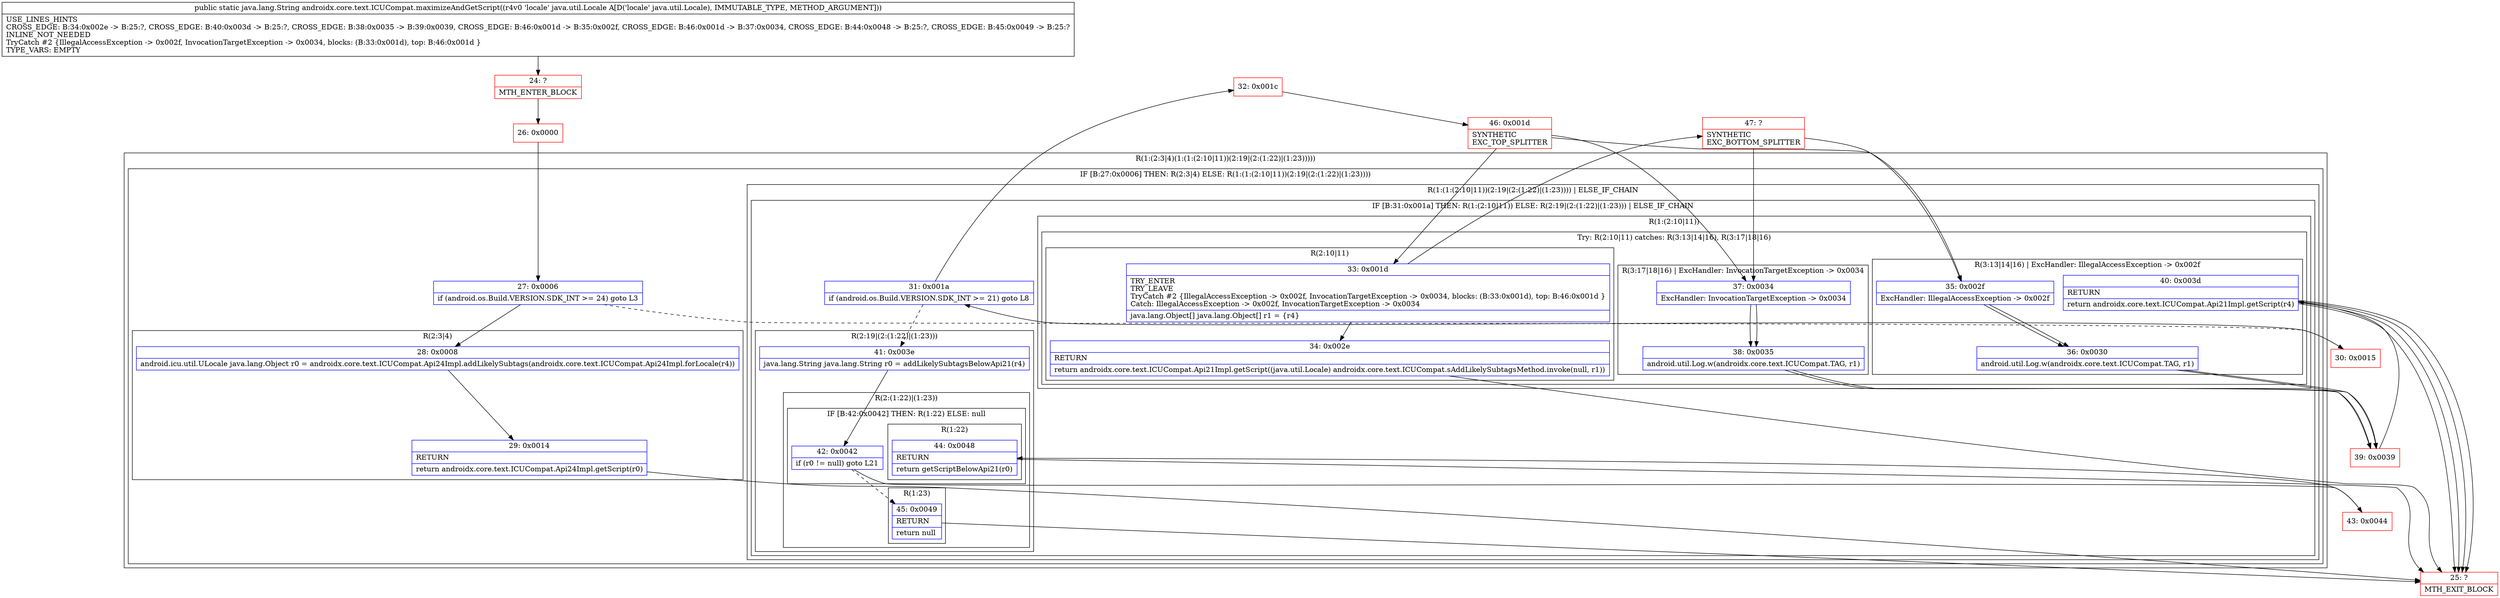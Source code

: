 digraph "CFG forandroidx.core.text.ICUCompat.maximizeAndGetScript(Ljava\/util\/Locale;)Ljava\/lang\/String;" {
subgraph cluster_Region_331738544 {
label = "R(1:(2:3|4)(1:(1:(2:10|11))(2:19|(2:(1:22)|(1:23)))))";
node [shape=record,color=blue];
subgraph cluster_IfRegion_1153985798 {
label = "IF [B:27:0x0006] THEN: R(2:3|4) ELSE: R(1:(1:(2:10|11))(2:19|(2:(1:22)|(1:23))))";
node [shape=record,color=blue];
Node_27 [shape=record,label="{27\:\ 0x0006|if (android.os.Build.VERSION.SDK_INT \>= 24) goto L3\l}"];
subgraph cluster_Region_817157299 {
label = "R(2:3|4)";
node [shape=record,color=blue];
Node_28 [shape=record,label="{28\:\ 0x0008|android.icu.util.ULocale java.lang.Object r0 = androidx.core.text.ICUCompat.Api24Impl.addLikelySubtags(androidx.core.text.ICUCompat.Api24Impl.forLocale(r4))\l}"];
Node_29 [shape=record,label="{29\:\ 0x0014|RETURN\l|return androidx.core.text.ICUCompat.Api24Impl.getScript(r0)\l}"];
}
subgraph cluster_Region_618473491 {
label = "R(1:(1:(2:10|11))(2:19|(2:(1:22)|(1:23)))) | ELSE_IF_CHAIN\l";
node [shape=record,color=blue];
subgraph cluster_IfRegion_2146545506 {
label = "IF [B:31:0x001a] THEN: R(1:(2:10|11)) ELSE: R(2:19|(2:(1:22)|(1:23))) | ELSE_IF_CHAIN\l";
node [shape=record,color=blue];
Node_31 [shape=record,label="{31\:\ 0x001a|if (android.os.Build.VERSION.SDK_INT \>= 21) goto L8\l}"];
subgraph cluster_Region_1130718529 {
label = "R(1:(2:10|11))";
node [shape=record,color=blue];
subgraph cluster_TryCatchRegion_1153601654 {
label = "Try: R(2:10|11) catches: R(3:13|14|16), R(3:17|18|16)";
node [shape=record,color=blue];
subgraph cluster_Region_70269291 {
label = "R(2:10|11)";
node [shape=record,color=blue];
Node_33 [shape=record,label="{33\:\ 0x001d|TRY_ENTER\lTRY_LEAVE\lTryCatch #2 \{IllegalAccessException \-\> 0x002f, InvocationTargetException \-\> 0x0034, blocks: (B:33:0x001d), top: B:46:0x001d \}\lCatch: IllegalAccessException \-\> 0x002f, InvocationTargetException \-\> 0x0034\l|java.lang.Object[] java.lang.Object[] r1 = \{r4\}\l}"];
Node_34 [shape=record,label="{34\:\ 0x002e|RETURN\l|return androidx.core.text.ICUCompat.Api21Impl.getScript((java.util.Locale) androidx.core.text.ICUCompat.sAddLikelySubtagsMethod.invoke(null, r1))\l}"];
}
subgraph cluster_Region_152221005 {
label = "R(3:13|14|16) | ExcHandler: IllegalAccessException \-\> 0x002f\l";
node [shape=record,color=blue];
Node_35 [shape=record,label="{35\:\ 0x002f|ExcHandler: IllegalAccessException \-\> 0x002f\l}"];
Node_36 [shape=record,label="{36\:\ 0x0030|android.util.Log.w(androidx.core.text.ICUCompat.TAG, r1)\l}"];
Node_40 [shape=record,label="{40\:\ 0x003d|RETURN\l|return androidx.core.text.ICUCompat.Api21Impl.getScript(r4)\l}"];
}
subgraph cluster_Region_2070577586 {
label = "R(3:17|18|16) | ExcHandler: InvocationTargetException \-\> 0x0034\l";
node [shape=record,color=blue];
Node_37 [shape=record,label="{37\:\ 0x0034|ExcHandler: InvocationTargetException \-\> 0x0034\l}"];
Node_38 [shape=record,label="{38\:\ 0x0035|android.util.Log.w(androidx.core.text.ICUCompat.TAG, r1)\l}"];
Node_40 [shape=record,label="{40\:\ 0x003d|RETURN\l|return androidx.core.text.ICUCompat.Api21Impl.getScript(r4)\l}"];
}
}
}
subgraph cluster_Region_1989690627 {
label = "R(2:19|(2:(1:22)|(1:23)))";
node [shape=record,color=blue];
Node_41 [shape=record,label="{41\:\ 0x003e|java.lang.String java.lang.String r0 = addLikelySubtagsBelowApi21(r4)\l}"];
subgraph cluster_Region_323861747 {
label = "R(2:(1:22)|(1:23))";
node [shape=record,color=blue];
subgraph cluster_IfRegion_392116812 {
label = "IF [B:42:0x0042] THEN: R(1:22) ELSE: null";
node [shape=record,color=blue];
Node_42 [shape=record,label="{42\:\ 0x0042|if (r0 != null) goto L21\l}"];
subgraph cluster_Region_238482629 {
label = "R(1:22)";
node [shape=record,color=blue];
Node_44 [shape=record,label="{44\:\ 0x0048|RETURN\l|return getScriptBelowApi21(r0)\l}"];
}
}
subgraph cluster_Region_1130155980 {
label = "R(1:23)";
node [shape=record,color=blue];
Node_45 [shape=record,label="{45\:\ 0x0049|RETURN\l|return null\l}"];
}
}
}
}
}
}
}
subgraph cluster_Region_2070577586 {
label = "R(3:17|18|16) | ExcHandler: InvocationTargetException \-\> 0x0034\l";
node [shape=record,color=blue];
Node_37 [shape=record,label="{37\:\ 0x0034|ExcHandler: InvocationTargetException \-\> 0x0034\l}"];
Node_38 [shape=record,label="{38\:\ 0x0035|android.util.Log.w(androidx.core.text.ICUCompat.TAG, r1)\l}"];
Node_40 [shape=record,label="{40\:\ 0x003d|RETURN\l|return androidx.core.text.ICUCompat.Api21Impl.getScript(r4)\l}"];
}
subgraph cluster_Region_152221005 {
label = "R(3:13|14|16) | ExcHandler: IllegalAccessException \-\> 0x002f\l";
node [shape=record,color=blue];
Node_35 [shape=record,label="{35\:\ 0x002f|ExcHandler: IllegalAccessException \-\> 0x002f\l}"];
Node_36 [shape=record,label="{36\:\ 0x0030|android.util.Log.w(androidx.core.text.ICUCompat.TAG, r1)\l}"];
Node_40 [shape=record,label="{40\:\ 0x003d|RETURN\l|return androidx.core.text.ICUCompat.Api21Impl.getScript(r4)\l}"];
}
Node_24 [shape=record,color=red,label="{24\:\ ?|MTH_ENTER_BLOCK\l}"];
Node_26 [shape=record,color=red,label="{26\:\ 0x0000}"];
Node_25 [shape=record,color=red,label="{25\:\ ?|MTH_EXIT_BLOCK\l}"];
Node_30 [shape=record,color=red,label="{30\:\ 0x0015}"];
Node_32 [shape=record,color=red,label="{32\:\ 0x001c}"];
Node_46 [shape=record,color=red,label="{46\:\ 0x001d|SYNTHETIC\lEXC_TOP_SPLITTER\l}"];
Node_47 [shape=record,color=red,label="{47\:\ ?|SYNTHETIC\lEXC_BOTTOM_SPLITTER\l}"];
Node_39 [shape=record,color=red,label="{39\:\ 0x0039}"];
Node_43 [shape=record,color=red,label="{43\:\ 0x0044}"];
MethodNode[shape=record,label="{public static java.lang.String androidx.core.text.ICUCompat.maximizeAndGetScript((r4v0 'locale' java.util.Locale A[D('locale' java.util.Locale), IMMUTABLE_TYPE, METHOD_ARGUMENT]))  | USE_LINES_HINTS\lCROSS_EDGE: B:34:0x002e \-\> B:25:?, CROSS_EDGE: B:40:0x003d \-\> B:25:?, CROSS_EDGE: B:38:0x0035 \-\> B:39:0x0039, CROSS_EDGE: B:46:0x001d \-\> B:35:0x002f, CROSS_EDGE: B:46:0x001d \-\> B:37:0x0034, CROSS_EDGE: B:44:0x0048 \-\> B:25:?, CROSS_EDGE: B:45:0x0049 \-\> B:25:?\lINLINE_NOT_NEEDED\lTryCatch #2 \{IllegalAccessException \-\> 0x002f, InvocationTargetException \-\> 0x0034, blocks: (B:33:0x001d), top: B:46:0x001d \}\lTYPE_VARS: EMPTY\l}"];
MethodNode -> Node_24;Node_27 -> Node_28;
Node_27 -> Node_30[style=dashed];
Node_28 -> Node_29;
Node_29 -> Node_25;
Node_31 -> Node_32;
Node_31 -> Node_41[style=dashed];
Node_33 -> Node_34;
Node_33 -> Node_47;
Node_34 -> Node_25;
Node_35 -> Node_36;
Node_36 -> Node_39;
Node_40 -> Node_25;
Node_37 -> Node_38;
Node_38 -> Node_39;
Node_40 -> Node_25;
Node_41 -> Node_42;
Node_42 -> Node_43;
Node_42 -> Node_45[style=dashed];
Node_44 -> Node_25;
Node_45 -> Node_25;
Node_37 -> Node_38;
Node_38 -> Node_39;
Node_40 -> Node_25;
Node_35 -> Node_36;
Node_36 -> Node_39;
Node_40 -> Node_25;
Node_24 -> Node_26;
Node_26 -> Node_27;
Node_30 -> Node_31;
Node_32 -> Node_46;
Node_46 -> Node_33;
Node_46 -> Node_35;
Node_46 -> Node_37;
Node_47 -> Node_35;
Node_47 -> Node_37;
Node_39 -> Node_40;
Node_43 -> Node_44;
}

